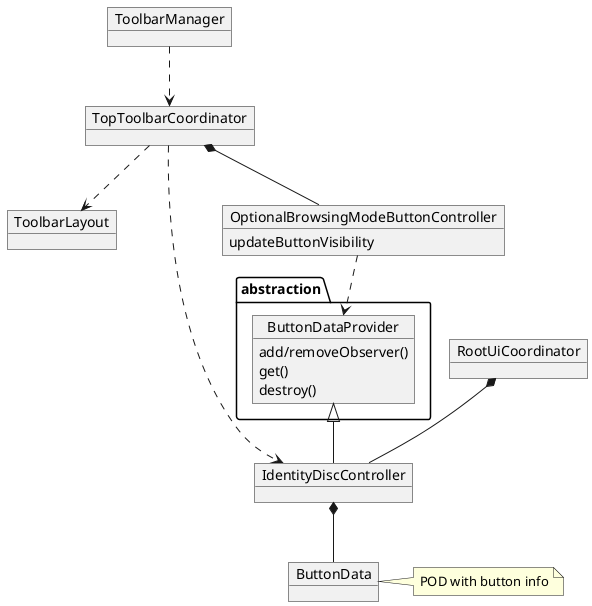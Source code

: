 @startuml

object ButtonData
note right: POD with button info

package abstraction {
object ButtonDataProvider {
  add/removeObserver()
  get()
  destroy()
}
}

object ToolbarManager
object ToolbarLayout
object TopToolbarCoordinator
object IdentityDiscController
object OptionalBrowsingModeButtonController {
  updateButtonVisibility
}
object RootUiCoordinator

IdentityDiscController *-- ButtonData

ButtonDataProvider <|-- IdentityDiscController
OptionalBrowsingModeButtonController ..> ButtonDataProvider
TopToolbarCoordinator *-- OptionalBrowsingModeButtonController
ToolbarManager ..> TopToolbarCoordinator
TopToolbarCoordinator ..> ToolbarLayout
RootUiCoordinator *-- IdentityDiscController
TopToolbarCoordinator ..> IdentityDiscController

@enduml
